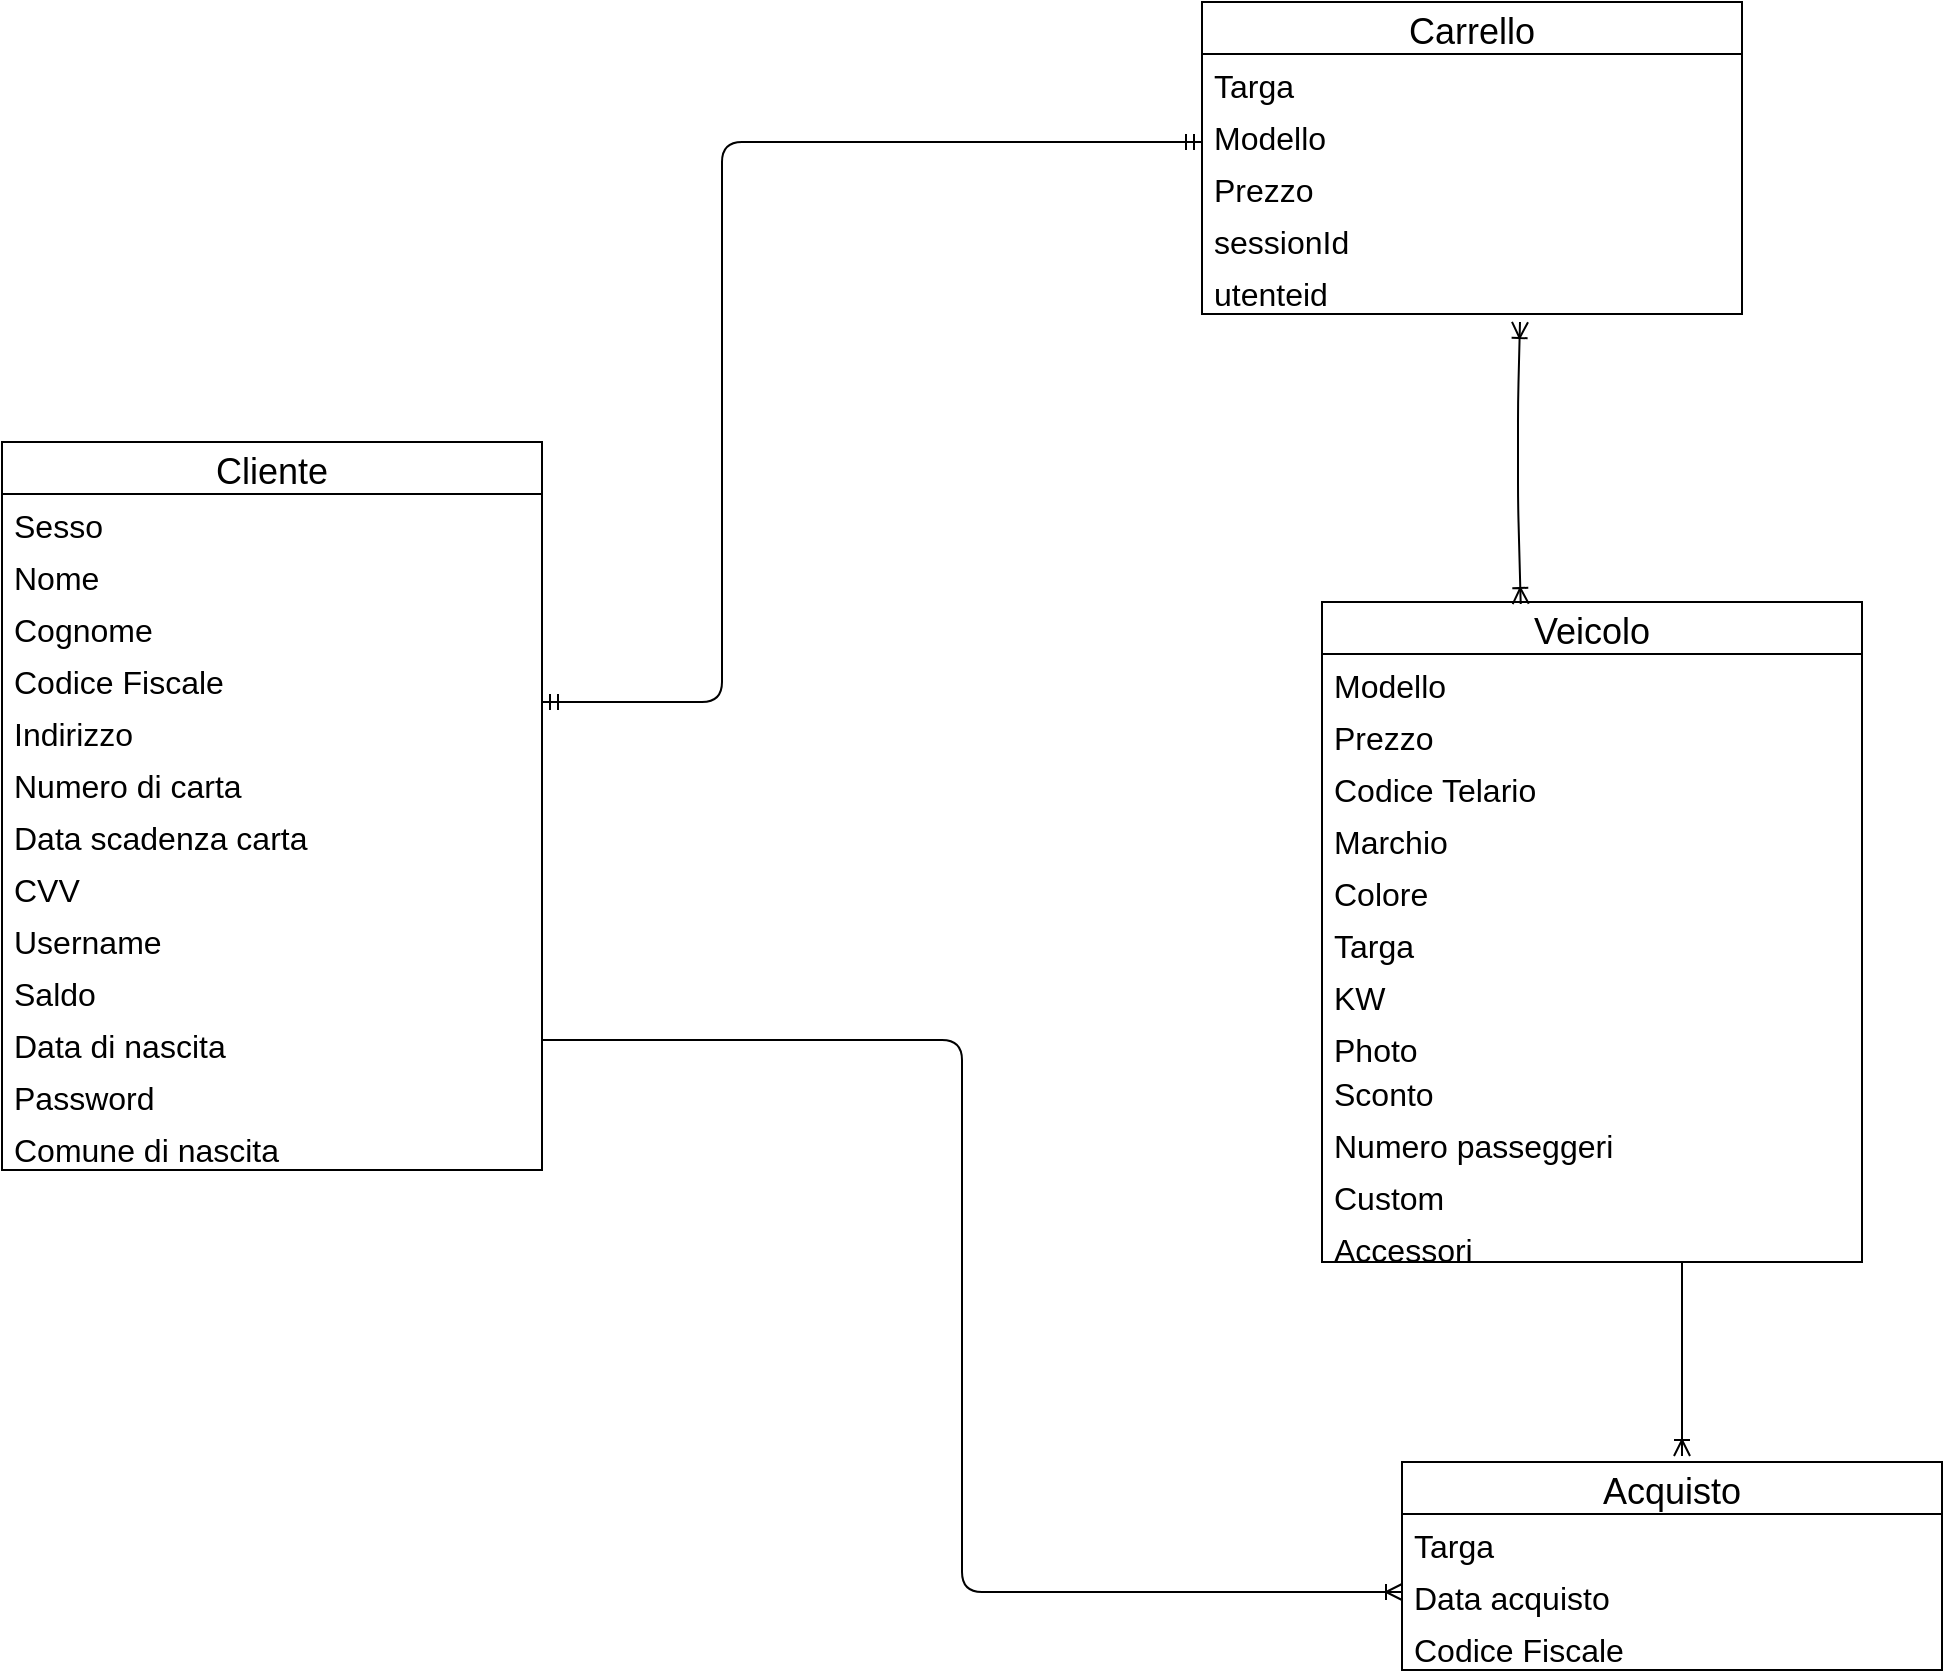 <mxfile version="13.9.9" type="device"><diagram name="Page-1" id="e7e014a7-5840-1c2e-5031-d8a46d1fe8dd"><mxGraphModel dx="2876" dy="1813" grid="1" gridSize="10" guides="1" tooltips="1" connect="1" arrows="1" fold="1" page="1" pageScale="1" pageWidth="1169" pageHeight="826" background="#ffffff" math="0" shadow="0"><root><mxCell id="0"/><mxCell id="1" parent="0"/><mxCell id="noOuP9p7aNn5p5YlPT-F-65" value="Veicolo" style="swimlane;fontStyle=0;childLayout=stackLayout;horizontal=1;startSize=26;fillColor=none;horizontalStack=0;resizeParent=1;resizeParentMax=0;resizeLast=0;collapsible=1;marginBottom=0;fontSize=18;" parent="1" vertex="1"><mxGeometry x="60" y="-130" width="270" height="330" as="geometry"/></mxCell><mxCell id="noOuP9p7aNn5p5YlPT-F-66" value="Modello" style="text;strokeColor=none;fillColor=none;align=left;verticalAlign=top;spacingLeft=4;spacingRight=4;overflow=hidden;rotatable=0;points=[[0,0.5],[1,0.5]];portConstraint=eastwest;fontSize=16;" parent="noOuP9p7aNn5p5YlPT-F-65" vertex="1"><mxGeometry y="26" width="270" height="26" as="geometry"/></mxCell><mxCell id="noOuP9p7aNn5p5YlPT-F-67" value="Prezzo" style="text;strokeColor=none;fillColor=none;align=left;verticalAlign=top;spacingLeft=4;spacingRight=4;overflow=hidden;rotatable=0;points=[[0,0.5],[1,0.5]];portConstraint=eastwest;fontSize=16;" parent="noOuP9p7aNn5p5YlPT-F-65" vertex="1"><mxGeometry y="52" width="270" height="26" as="geometry"/></mxCell><mxCell id="noOuP9p7aNn5p5YlPT-F-68" value="Codice Telario" style="text;strokeColor=none;fillColor=none;align=left;verticalAlign=top;spacingLeft=4;spacingRight=4;overflow=hidden;rotatable=0;points=[[0,0.5],[1,0.5]];portConstraint=eastwest;fontSize=16;" parent="noOuP9p7aNn5p5YlPT-F-65" vertex="1"><mxGeometry y="78" width="270" height="26" as="geometry"/></mxCell><mxCell id="noOuP9p7aNn5p5YlPT-F-129" value="Marchio" style="text;strokeColor=none;fillColor=none;align=left;verticalAlign=top;spacingLeft=4;spacingRight=4;overflow=hidden;rotatable=0;points=[[0,0.5],[1,0.5]];portConstraint=eastwest;fontSize=16;" parent="noOuP9p7aNn5p5YlPT-F-65" vertex="1"><mxGeometry y="104" width="270" height="26" as="geometry"/></mxCell><mxCell id="noOuP9p7aNn5p5YlPT-F-130" value="Colore" style="text;strokeColor=none;fillColor=none;align=left;verticalAlign=top;spacingLeft=4;spacingRight=4;overflow=hidden;rotatable=0;points=[[0,0.5],[1,0.5]];portConstraint=eastwest;fontSize=16;" parent="noOuP9p7aNn5p5YlPT-F-65" vertex="1"><mxGeometry y="130" width="270" height="26" as="geometry"/></mxCell><mxCell id="noOuP9p7aNn5p5YlPT-F-131" value="Targa" style="text;strokeColor=none;fillColor=none;align=left;verticalAlign=top;spacingLeft=4;spacingRight=4;overflow=hidden;rotatable=0;points=[[0,0.5],[1,0.5]];portConstraint=eastwest;fontSize=16;" parent="noOuP9p7aNn5p5YlPT-F-65" vertex="1"><mxGeometry y="156" width="270" height="26" as="geometry"/></mxCell><mxCell id="noOuP9p7aNn5p5YlPT-F-132" value="KW" style="text;strokeColor=none;fillColor=none;align=left;verticalAlign=top;spacingLeft=4;spacingRight=4;overflow=hidden;rotatable=0;points=[[0,0.5],[1,0.5]];portConstraint=eastwest;fontSize=16;" parent="noOuP9p7aNn5p5YlPT-F-65" vertex="1"><mxGeometry y="182" width="270" height="26" as="geometry"/></mxCell><mxCell id="HNocqZF3YBXgSdlU14VS-5" value="Photo" style="text;strokeColor=none;fillColor=none;align=left;verticalAlign=top;spacingLeft=4;spacingRight=4;overflow=hidden;rotatable=0;points=[[0,0.5],[1,0.5]];portConstraint=eastwest;fontSize=16;" parent="noOuP9p7aNn5p5YlPT-F-65" vertex="1"><mxGeometry y="208" width="270" height="22" as="geometry"/></mxCell><mxCell id="noOuP9p7aNn5p5YlPT-F-75" value="Sconto" style="text;strokeColor=none;fillColor=none;align=left;verticalAlign=top;spacingLeft=4;spacingRight=4;overflow=hidden;rotatable=0;points=[[0,0.5],[1,0.5]];portConstraint=eastwest;fontSize=16;" parent="noOuP9p7aNn5p5YlPT-F-65" vertex="1"><mxGeometry y="230" width="270" height="26" as="geometry"/></mxCell><mxCell id="noOuP9p7aNn5p5YlPT-F-74" value="Numero passeggeri" style="text;strokeColor=none;fillColor=none;align=left;verticalAlign=top;spacingLeft=4;spacingRight=4;overflow=hidden;rotatable=0;points=[[0,0.5],[1,0.5]];portConstraint=eastwest;fontSize=16;" parent="noOuP9p7aNn5p5YlPT-F-65" vertex="1"><mxGeometry y="256" width="270" height="26" as="geometry"/></mxCell><mxCell id="noOuP9p7aNn5p5YlPT-F-115" value="Custom" style="text;strokeColor=none;fillColor=none;align=left;verticalAlign=top;spacingLeft=4;spacingRight=4;overflow=hidden;rotatable=0;points=[[0,0.5],[1,0.5]];portConstraint=eastwest;fontSize=16;" parent="noOuP9p7aNn5p5YlPT-F-65" vertex="1"><mxGeometry y="282" width="270" height="26" as="geometry"/></mxCell><mxCell id="noOuP9p7aNn5p5YlPT-F-114" value="Accessori" style="text;strokeColor=none;fillColor=none;align=left;verticalAlign=top;spacingLeft=4;spacingRight=4;overflow=hidden;rotatable=0;points=[[0,0.5],[1,0.5]];portConstraint=eastwest;fontSize=16;" parent="noOuP9p7aNn5p5YlPT-F-65" vertex="1"><mxGeometry y="308" width="270" height="22" as="geometry"/></mxCell><mxCell id="noOuP9p7aNn5p5YlPT-F-69" value="Acquisto" style="swimlane;fontStyle=0;childLayout=stackLayout;horizontal=1;startSize=26;fillColor=none;horizontalStack=0;resizeParent=1;resizeParentMax=0;resizeLast=0;collapsible=1;marginBottom=0;fontSize=18;" parent="1" vertex="1"><mxGeometry x="100" y="300" width="270" height="104" as="geometry"/></mxCell><mxCell id="noOuP9p7aNn5p5YlPT-F-71" value="Targa" style="text;strokeColor=none;fillColor=none;align=left;verticalAlign=top;spacingLeft=4;spacingRight=4;overflow=hidden;rotatable=0;points=[[0,0.5],[1,0.5]];portConstraint=eastwest;fontSize=16;" parent="noOuP9p7aNn5p5YlPT-F-69" vertex="1"><mxGeometry y="26" width="270" height="26" as="geometry"/></mxCell><mxCell id="noOuP9p7aNn5p5YlPT-F-145" value="Data acquisto" style="text;strokeColor=none;fillColor=none;align=left;verticalAlign=top;spacingLeft=4;spacingRight=4;overflow=hidden;rotatable=0;points=[[0,0.5],[1,0.5]];portConstraint=eastwest;fontSize=16;" parent="noOuP9p7aNn5p5YlPT-F-69" vertex="1"><mxGeometry y="52" width="270" height="26" as="geometry"/></mxCell><mxCell id="noOuP9p7aNn5p5YlPT-F-146" value="Codice Fiscale" style="text;strokeColor=none;fillColor=none;align=left;verticalAlign=top;spacingLeft=4;spacingRight=4;overflow=hidden;rotatable=0;points=[[0,0.5],[1,0.5]];portConstraint=eastwest;fontSize=16;" parent="noOuP9p7aNn5p5YlPT-F-69" vertex="1"><mxGeometry y="78" width="270" height="26" as="geometry"/></mxCell><mxCell id="noOuP9p7aNn5p5YlPT-F-109" value="Cliente" style="swimlane;fontStyle=0;childLayout=stackLayout;horizontal=1;startSize=26;fillColor=none;horizontalStack=0;resizeParent=1;resizeParentMax=0;resizeLast=0;collapsible=1;marginBottom=0;fontSize=18;" parent="1" vertex="1"><mxGeometry x="-600" y="-210" width="270" height="364" as="geometry"/></mxCell><mxCell id="noOuP9p7aNn5p5YlPT-F-110" value="Sesso" style="text;strokeColor=none;fillColor=none;align=left;verticalAlign=top;spacingLeft=4;spacingRight=4;overflow=hidden;rotatable=0;points=[[0,0.5],[1,0.5]];portConstraint=eastwest;fontSize=16;" parent="noOuP9p7aNn5p5YlPT-F-109" vertex="1"><mxGeometry y="26" width="270" height="26" as="geometry"/></mxCell><mxCell id="noOuP9p7aNn5p5YlPT-F-111" value="Nome" style="text;strokeColor=none;fillColor=none;align=left;verticalAlign=top;spacingLeft=4;spacingRight=4;overflow=hidden;rotatable=0;points=[[0,0.5],[1,0.5]];portConstraint=eastwest;fontSize=16;" parent="noOuP9p7aNn5p5YlPT-F-109" vertex="1"><mxGeometry y="52" width="270" height="26" as="geometry"/></mxCell><mxCell id="noOuP9p7aNn5p5YlPT-F-112" value="Cognome" style="text;strokeColor=none;fillColor=none;align=left;verticalAlign=top;spacingLeft=4;spacingRight=4;overflow=hidden;rotatable=0;points=[[0,0.5],[1,0.5]];portConstraint=eastwest;fontSize=16;" parent="noOuP9p7aNn5p5YlPT-F-109" vertex="1"><mxGeometry y="78" width="270" height="26" as="geometry"/></mxCell><mxCell id="noOuP9p7aNn5p5YlPT-F-138" value="Codice Fiscale" style="text;strokeColor=none;fillColor=none;align=left;verticalAlign=top;spacingLeft=4;spacingRight=4;overflow=hidden;rotatable=0;points=[[0,0.5],[1,0.5]];portConstraint=eastwest;fontSize=16;" parent="noOuP9p7aNn5p5YlPT-F-109" vertex="1"><mxGeometry y="104" width="270" height="26" as="geometry"/></mxCell><mxCell id="noOuP9p7aNn5p5YlPT-F-142" value="Indirizzo" style="text;strokeColor=none;fillColor=none;align=left;verticalAlign=top;spacingLeft=4;spacingRight=4;overflow=hidden;rotatable=0;points=[[0,0.5],[1,0.5]];portConstraint=eastwest;fontSize=16;" parent="noOuP9p7aNn5p5YlPT-F-109" vertex="1"><mxGeometry y="130" width="270" height="26" as="geometry"/></mxCell><mxCell id="5efTmsjCu6avgyOIDtEF-1" value="Numero di carta" style="text;strokeColor=none;fillColor=none;align=left;verticalAlign=top;spacingLeft=4;spacingRight=4;overflow=hidden;rotatable=0;points=[[0,0.5],[1,0.5]];portConstraint=eastwest;fontSize=16;" parent="noOuP9p7aNn5p5YlPT-F-109" vertex="1"><mxGeometry y="156" width="270" height="26" as="geometry"/></mxCell><mxCell id="5efTmsjCu6avgyOIDtEF-2" value="Data scadenza carta" style="text;strokeColor=none;fillColor=none;align=left;verticalAlign=top;spacingLeft=4;spacingRight=4;overflow=hidden;rotatable=0;points=[[0,0.5],[1,0.5]];portConstraint=eastwest;fontSize=16;" parent="noOuP9p7aNn5p5YlPT-F-109" vertex="1"><mxGeometry y="182" width="270" height="26" as="geometry"/></mxCell><mxCell id="5efTmsjCu6avgyOIDtEF-3" value="CVV" style="text;strokeColor=none;fillColor=none;align=left;verticalAlign=top;spacingLeft=4;spacingRight=4;overflow=hidden;rotatable=0;points=[[0,0.5],[1,0.5]];portConstraint=eastwest;fontSize=16;" parent="noOuP9p7aNn5p5YlPT-F-109" vertex="1"><mxGeometry y="208" width="270" height="26" as="geometry"/></mxCell><mxCell id="HNocqZF3YBXgSdlU14VS-6" value="Username" style="text;strokeColor=none;fillColor=none;align=left;verticalAlign=top;spacingLeft=4;spacingRight=4;overflow=hidden;rotatable=0;points=[[0,0.5],[1,0.5]];portConstraint=eastwest;fontSize=16;" parent="noOuP9p7aNn5p5YlPT-F-109" vertex="1"><mxGeometry y="234" width="270" height="26" as="geometry"/></mxCell><mxCell id="HNocqZF3YBXgSdlU14VS-7" value="Saldo" style="text;strokeColor=none;fillColor=none;align=left;verticalAlign=top;spacingLeft=4;spacingRight=4;overflow=hidden;rotatable=0;points=[[0,0.5],[1,0.5]];portConstraint=eastwest;fontSize=16;" parent="noOuP9p7aNn5p5YlPT-F-109" vertex="1"><mxGeometry y="260" width="270" height="26" as="geometry"/></mxCell><mxCell id="HNocqZF3YBXgSdlU14VS-8" value="Data di nascita" style="text;strokeColor=none;fillColor=none;align=left;verticalAlign=top;spacingLeft=4;spacingRight=4;overflow=hidden;rotatable=0;points=[[0,0.5],[1,0.5]];portConstraint=eastwest;fontSize=16;" parent="noOuP9p7aNn5p5YlPT-F-109" vertex="1"><mxGeometry y="286" width="270" height="26" as="geometry"/></mxCell><mxCell id="HNocqZF3YBXgSdlU14VS-9" value="Password" style="text;strokeColor=none;fillColor=none;align=left;verticalAlign=top;spacingLeft=4;spacingRight=4;overflow=hidden;rotatable=0;points=[[0,0.5],[1,0.5]];portConstraint=eastwest;fontSize=16;" parent="noOuP9p7aNn5p5YlPT-F-109" vertex="1"><mxGeometry y="312" width="270" height="26" as="geometry"/></mxCell><mxCell id="HNocqZF3YBXgSdlU14VS-10" value="Comune di nascita" style="text;strokeColor=none;fillColor=none;align=left;verticalAlign=top;spacingLeft=4;spacingRight=4;overflow=hidden;rotatable=0;points=[[0,0.5],[1,0.5]];portConstraint=eastwest;fontSize=16;" parent="noOuP9p7aNn5p5YlPT-F-109" vertex="1"><mxGeometry y="338" width="270" height="26" as="geometry"/></mxCell><mxCell id="OFOR09_JH9itS1jf2ofm-2" value="Carrello" style="swimlane;fontStyle=0;childLayout=stackLayout;horizontal=1;startSize=26;fillColor=none;horizontalStack=0;resizeParent=1;resizeParentMax=0;resizeLast=0;collapsible=1;marginBottom=0;fontSize=18;" parent="1" vertex="1"><mxGeometry y="-430" width="270" height="156" as="geometry"/></mxCell><mxCell id="OFOR09_JH9itS1jf2ofm-3" value="Targa" style="text;strokeColor=none;fillColor=none;align=left;verticalAlign=top;spacingLeft=4;spacingRight=4;overflow=hidden;rotatable=0;points=[[0,0.5],[1,0.5]];portConstraint=eastwest;fontSize=16;" parent="OFOR09_JH9itS1jf2ofm-2" vertex="1"><mxGeometry y="26" width="270" height="26" as="geometry"/></mxCell><mxCell id="OFOR09_JH9itS1jf2ofm-4" value="Modello" style="text;strokeColor=none;fillColor=none;align=left;verticalAlign=top;spacingLeft=4;spacingRight=4;overflow=hidden;rotatable=0;points=[[0,0.5],[1,0.5]];portConstraint=eastwest;fontSize=16;" parent="OFOR09_JH9itS1jf2ofm-2" vertex="1"><mxGeometry y="52" width="270" height="26" as="geometry"/></mxCell><mxCell id="OFOR09_JH9itS1jf2ofm-5" value="Prezzo" style="text;strokeColor=none;fillColor=none;align=left;verticalAlign=top;spacingLeft=4;spacingRight=4;overflow=hidden;rotatable=0;points=[[0,0.5],[1,0.5]];portConstraint=eastwest;fontSize=16;" parent="OFOR09_JH9itS1jf2ofm-2" vertex="1"><mxGeometry y="78" width="270" height="26" as="geometry"/></mxCell><mxCell id="OFOR09_JH9itS1jf2ofm-6" value="sessionId" style="text;strokeColor=none;fillColor=none;align=left;verticalAlign=top;spacingLeft=4;spacingRight=4;overflow=hidden;rotatable=0;points=[[0,0.5],[1,0.5]];portConstraint=eastwest;fontSize=16;" parent="OFOR09_JH9itS1jf2ofm-2" vertex="1"><mxGeometry y="104" width="270" height="26" as="geometry"/></mxCell><mxCell id="vCA4G2cFfBQlU1yY-bRn-1" value="utenteid" style="text;strokeColor=none;fillColor=none;align=left;verticalAlign=top;spacingLeft=4;spacingRight=4;overflow=hidden;rotatable=0;points=[[0,0.5],[1,0.5]];portConstraint=eastwest;fontSize=16;" vertex="1" parent="OFOR09_JH9itS1jf2ofm-2"><mxGeometry y="130" width="270" height="26" as="geometry"/></mxCell><mxCell id="bicntz1nCdbEoHhzVy0g-10" value="" style="endArrow=ERoneToMany;html=1;endFill=0;exitX=1;exitY=0.5;exitDx=0;exitDy=0;entryX=0;entryY=0.5;entryDx=0;entryDy=0;" parent="1" source="HNocqZF3YBXgSdlU14VS-8" target="noOuP9p7aNn5p5YlPT-F-145" edge="1"><mxGeometry width="50" height="50" relative="1" as="geometry"><mxPoint x="-221.09" y="89.996" as="sourcePoint"/><mxPoint x="-60" y="343.5" as="targetPoint"/><Array as="points"><mxPoint x="-120" y="89"/><mxPoint x="-120" y="365"/></Array></mxGeometry></mxCell><mxCell id="bicntz1nCdbEoHhzVy0g-11" value="" style="endArrow=ERoneToMany;html=1;endFill=0;" parent="1" edge="1"><mxGeometry width="50" height="50" relative="1" as="geometry"><mxPoint x="240" y="200" as="sourcePoint"/><mxPoint x="240" y="297" as="targetPoint"/><Array as="points"/></mxGeometry></mxCell><mxCell id="TzquBjclwEDnMkP3_1Wb-3" value="" style="endArrow=ERmandOne;html=1;endFill=0;startArrow=ERmandOne;startFill=0;" parent="1" edge="1"><mxGeometry width="50" height="50" relative="1" as="geometry"><mxPoint x="-330" y="-80" as="sourcePoint"/><mxPoint y="-360" as="targetPoint"/><Array as="points"><mxPoint x="-240" y="-80"/><mxPoint x="-240" y="-360"/><mxPoint x="-50" y="-360"/></Array></mxGeometry></mxCell><mxCell id="TzquBjclwEDnMkP3_1Wb-4" value="" style="endArrow=ERoneToMany;html=1;endFill=0;entryX=0.368;entryY=0.003;entryDx=0;entryDy=0;startArrow=ERoneToMany;startFill=0;entryPerimeter=0;" parent="1" target="noOuP9p7aNn5p5YlPT-F-65" edge="1"><mxGeometry width="50" height="50" relative="1" as="geometry"><mxPoint x="159" y="-270" as="sourcePoint"/><mxPoint x="210" y="-130" as="targetPoint"/><Array as="points"><mxPoint x="158" y="-230"/><mxPoint x="158" y="-180"/></Array></mxGeometry></mxCell></root></mxGraphModel></diagram></mxfile>